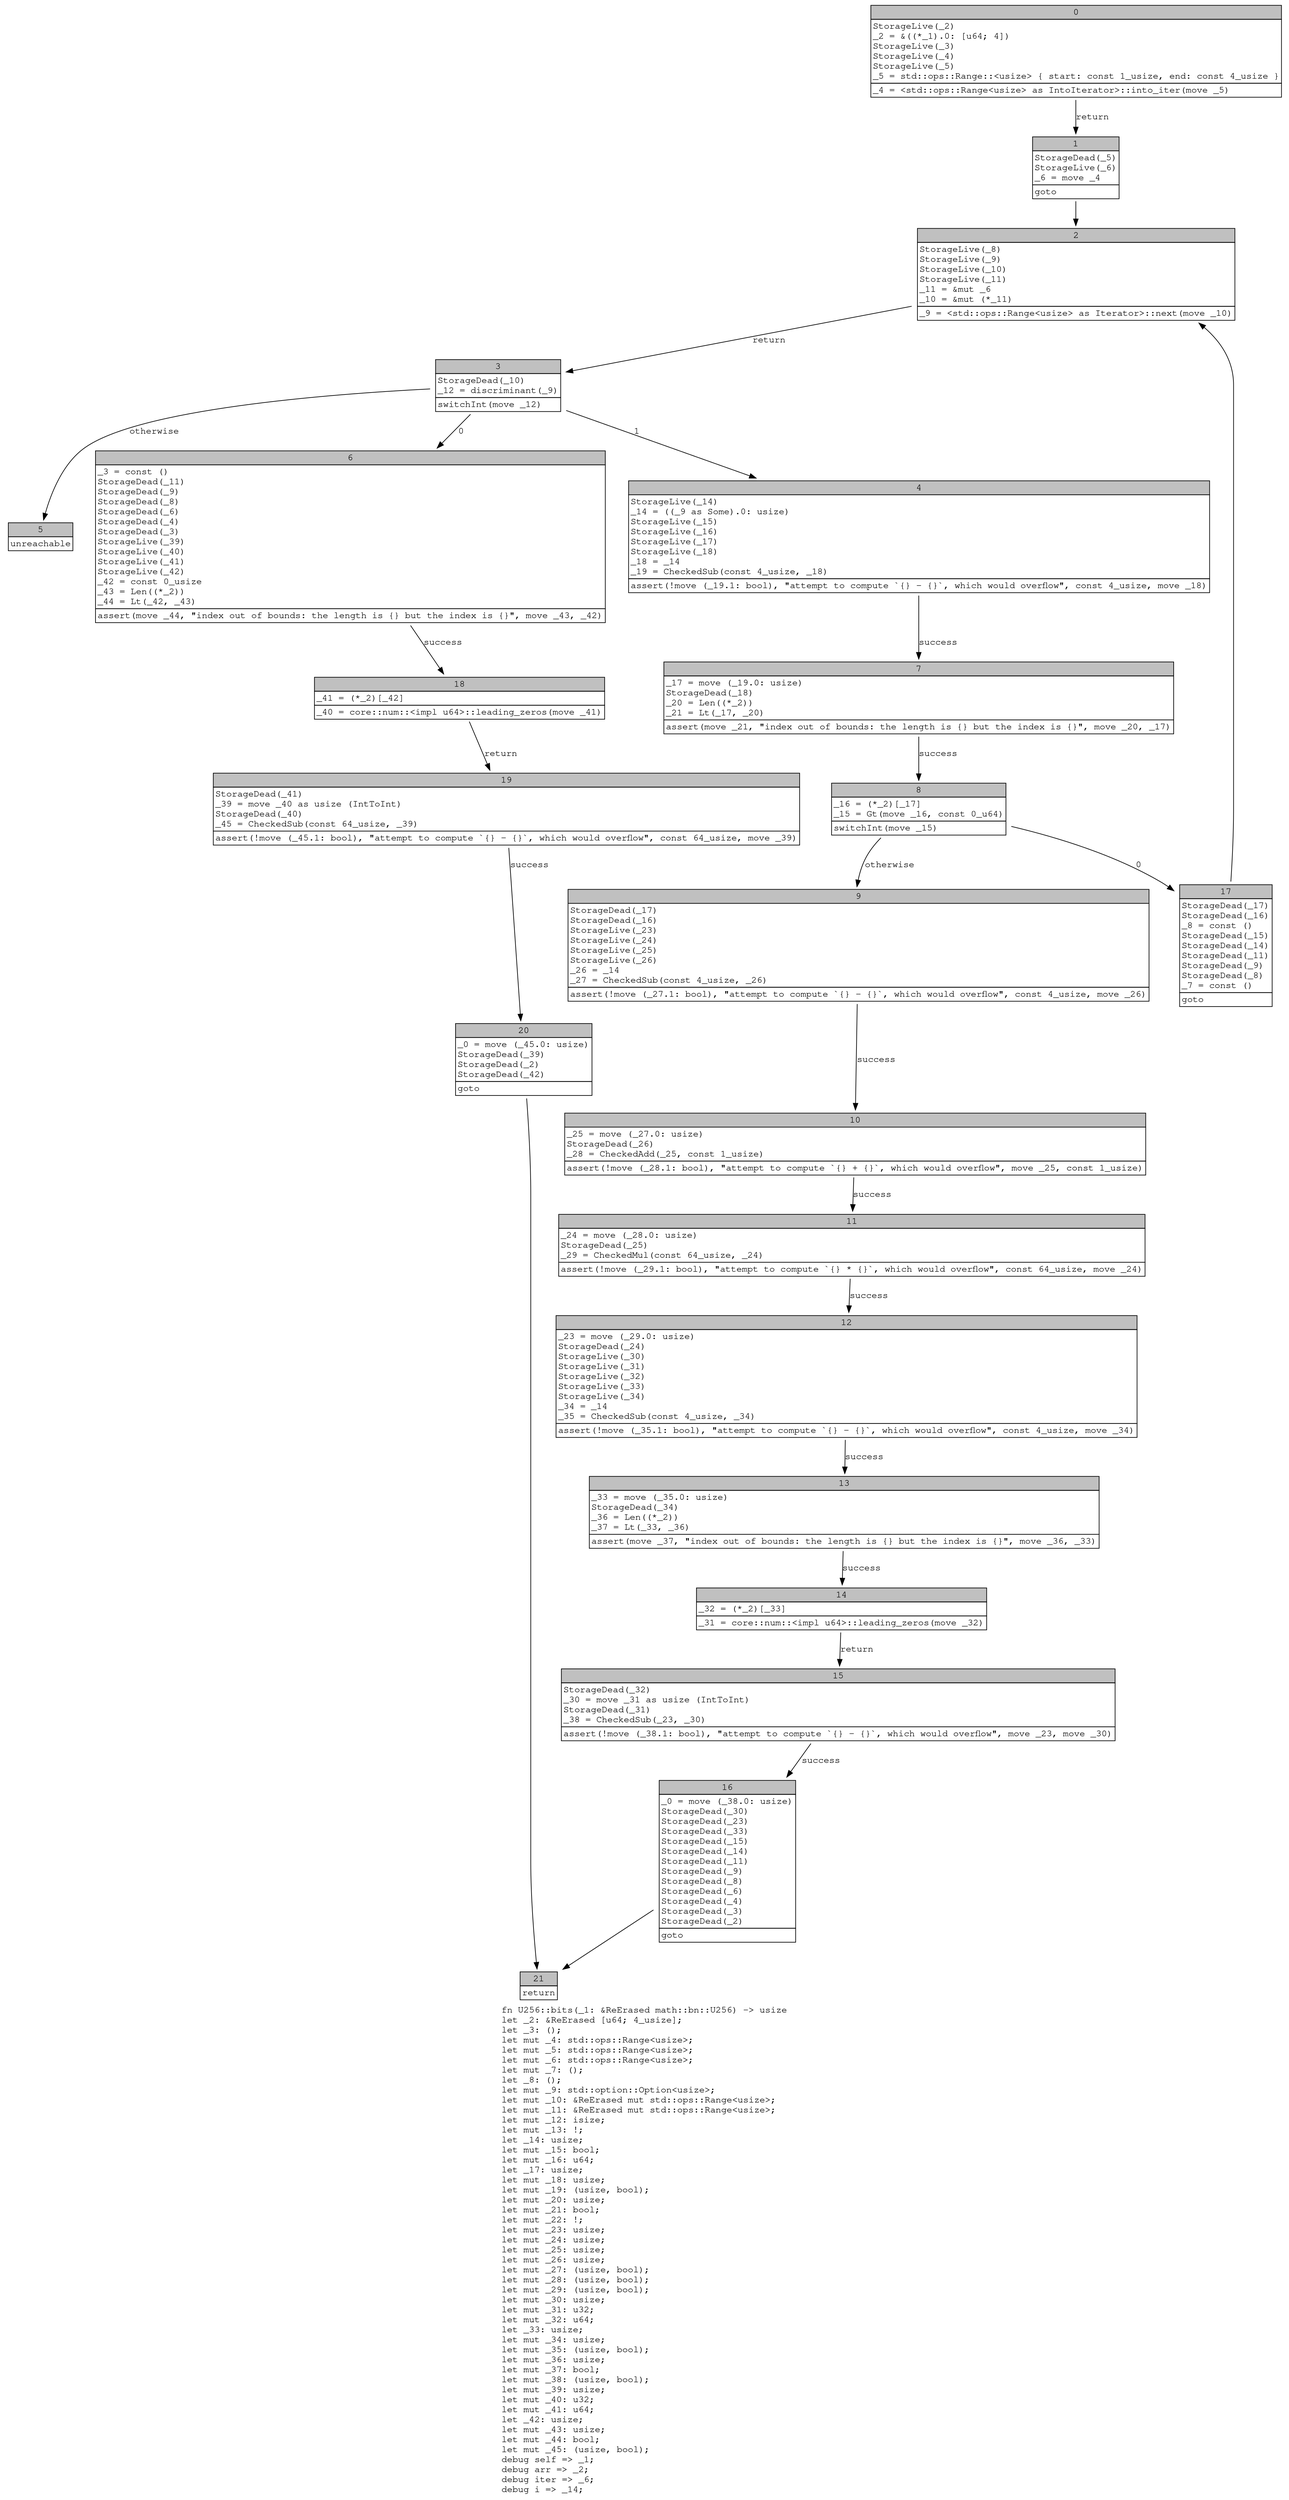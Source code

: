 digraph Mir_0_13966 {
    graph [fontname="Courier, monospace"];
    node [fontname="Courier, monospace"];
    edge [fontname="Courier, monospace"];
    label=<fn U256::bits(_1: &amp;ReErased math::bn::U256) -&gt; usize<br align="left"/>let _2: &amp;ReErased [u64; 4_usize];<br align="left"/>let _3: ();<br align="left"/>let mut _4: std::ops::Range&lt;usize&gt;;<br align="left"/>let mut _5: std::ops::Range&lt;usize&gt;;<br align="left"/>let mut _6: std::ops::Range&lt;usize&gt;;<br align="left"/>let mut _7: ();<br align="left"/>let _8: ();<br align="left"/>let mut _9: std::option::Option&lt;usize&gt;;<br align="left"/>let mut _10: &amp;ReErased mut std::ops::Range&lt;usize&gt;;<br align="left"/>let mut _11: &amp;ReErased mut std::ops::Range&lt;usize&gt;;<br align="left"/>let mut _12: isize;<br align="left"/>let mut _13: !;<br align="left"/>let _14: usize;<br align="left"/>let mut _15: bool;<br align="left"/>let mut _16: u64;<br align="left"/>let _17: usize;<br align="left"/>let mut _18: usize;<br align="left"/>let mut _19: (usize, bool);<br align="left"/>let mut _20: usize;<br align="left"/>let mut _21: bool;<br align="left"/>let mut _22: !;<br align="left"/>let mut _23: usize;<br align="left"/>let mut _24: usize;<br align="left"/>let mut _25: usize;<br align="left"/>let mut _26: usize;<br align="left"/>let mut _27: (usize, bool);<br align="left"/>let mut _28: (usize, bool);<br align="left"/>let mut _29: (usize, bool);<br align="left"/>let mut _30: usize;<br align="left"/>let mut _31: u32;<br align="left"/>let mut _32: u64;<br align="left"/>let _33: usize;<br align="left"/>let mut _34: usize;<br align="left"/>let mut _35: (usize, bool);<br align="left"/>let mut _36: usize;<br align="left"/>let mut _37: bool;<br align="left"/>let mut _38: (usize, bool);<br align="left"/>let mut _39: usize;<br align="left"/>let mut _40: u32;<br align="left"/>let mut _41: u64;<br align="left"/>let _42: usize;<br align="left"/>let mut _43: usize;<br align="left"/>let mut _44: bool;<br align="left"/>let mut _45: (usize, bool);<br align="left"/>debug self =&gt; _1;<br align="left"/>debug arr =&gt; _2;<br align="left"/>debug iter =&gt; _6;<br align="left"/>debug i =&gt; _14;<br align="left"/>>;
    bb0__0_13966 [shape="none", label=<<table border="0" cellborder="1" cellspacing="0"><tr><td bgcolor="gray" align="center" colspan="1">0</td></tr><tr><td align="left" balign="left">StorageLive(_2)<br/>_2 = &amp;((*_1).0: [u64; 4])<br/>StorageLive(_3)<br/>StorageLive(_4)<br/>StorageLive(_5)<br/>_5 = std::ops::Range::&lt;usize&gt; { start: const 1_usize, end: const 4_usize }<br/></td></tr><tr><td align="left">_4 = &lt;std::ops::Range&lt;usize&gt; as IntoIterator&gt;::into_iter(move _5)</td></tr></table>>];
    bb1__0_13966 [shape="none", label=<<table border="0" cellborder="1" cellspacing="0"><tr><td bgcolor="gray" align="center" colspan="1">1</td></tr><tr><td align="left" balign="left">StorageDead(_5)<br/>StorageLive(_6)<br/>_6 = move _4<br/></td></tr><tr><td align="left">goto</td></tr></table>>];
    bb2__0_13966 [shape="none", label=<<table border="0" cellborder="1" cellspacing="0"><tr><td bgcolor="gray" align="center" colspan="1">2</td></tr><tr><td align="left" balign="left">StorageLive(_8)<br/>StorageLive(_9)<br/>StorageLive(_10)<br/>StorageLive(_11)<br/>_11 = &amp;mut _6<br/>_10 = &amp;mut (*_11)<br/></td></tr><tr><td align="left">_9 = &lt;std::ops::Range&lt;usize&gt; as Iterator&gt;::next(move _10)</td></tr></table>>];
    bb3__0_13966 [shape="none", label=<<table border="0" cellborder="1" cellspacing="0"><tr><td bgcolor="gray" align="center" colspan="1">3</td></tr><tr><td align="left" balign="left">StorageDead(_10)<br/>_12 = discriminant(_9)<br/></td></tr><tr><td align="left">switchInt(move _12)</td></tr></table>>];
    bb4__0_13966 [shape="none", label=<<table border="0" cellborder="1" cellspacing="0"><tr><td bgcolor="gray" align="center" colspan="1">4</td></tr><tr><td align="left" balign="left">StorageLive(_14)<br/>_14 = ((_9 as Some).0: usize)<br/>StorageLive(_15)<br/>StorageLive(_16)<br/>StorageLive(_17)<br/>StorageLive(_18)<br/>_18 = _14<br/>_19 = CheckedSub(const 4_usize, _18)<br/></td></tr><tr><td align="left">assert(!move (_19.1: bool), &quot;attempt to compute `{} - {}`, which would overflow&quot;, const 4_usize, move _18)</td></tr></table>>];
    bb5__0_13966 [shape="none", label=<<table border="0" cellborder="1" cellspacing="0"><tr><td bgcolor="gray" align="center" colspan="1">5</td></tr><tr><td align="left">unreachable</td></tr></table>>];
    bb6__0_13966 [shape="none", label=<<table border="0" cellborder="1" cellspacing="0"><tr><td bgcolor="gray" align="center" colspan="1">6</td></tr><tr><td align="left" balign="left">_3 = const ()<br/>StorageDead(_11)<br/>StorageDead(_9)<br/>StorageDead(_8)<br/>StorageDead(_6)<br/>StorageDead(_4)<br/>StorageDead(_3)<br/>StorageLive(_39)<br/>StorageLive(_40)<br/>StorageLive(_41)<br/>StorageLive(_42)<br/>_42 = const 0_usize<br/>_43 = Len((*_2))<br/>_44 = Lt(_42, _43)<br/></td></tr><tr><td align="left">assert(move _44, &quot;index out of bounds: the length is {} but the index is {}&quot;, move _43, _42)</td></tr></table>>];
    bb7__0_13966 [shape="none", label=<<table border="0" cellborder="1" cellspacing="0"><tr><td bgcolor="gray" align="center" colspan="1">7</td></tr><tr><td align="left" balign="left">_17 = move (_19.0: usize)<br/>StorageDead(_18)<br/>_20 = Len((*_2))<br/>_21 = Lt(_17, _20)<br/></td></tr><tr><td align="left">assert(move _21, &quot;index out of bounds: the length is {} but the index is {}&quot;, move _20, _17)</td></tr></table>>];
    bb8__0_13966 [shape="none", label=<<table border="0" cellborder="1" cellspacing="0"><tr><td bgcolor="gray" align="center" colspan="1">8</td></tr><tr><td align="left" balign="left">_16 = (*_2)[_17]<br/>_15 = Gt(move _16, const 0_u64)<br/></td></tr><tr><td align="left">switchInt(move _15)</td></tr></table>>];
    bb9__0_13966 [shape="none", label=<<table border="0" cellborder="1" cellspacing="0"><tr><td bgcolor="gray" align="center" colspan="1">9</td></tr><tr><td align="left" balign="left">StorageDead(_17)<br/>StorageDead(_16)<br/>StorageLive(_23)<br/>StorageLive(_24)<br/>StorageLive(_25)<br/>StorageLive(_26)<br/>_26 = _14<br/>_27 = CheckedSub(const 4_usize, _26)<br/></td></tr><tr><td align="left">assert(!move (_27.1: bool), &quot;attempt to compute `{} - {}`, which would overflow&quot;, const 4_usize, move _26)</td></tr></table>>];
    bb10__0_13966 [shape="none", label=<<table border="0" cellborder="1" cellspacing="0"><tr><td bgcolor="gray" align="center" colspan="1">10</td></tr><tr><td align="left" balign="left">_25 = move (_27.0: usize)<br/>StorageDead(_26)<br/>_28 = CheckedAdd(_25, const 1_usize)<br/></td></tr><tr><td align="left">assert(!move (_28.1: bool), &quot;attempt to compute `{} + {}`, which would overflow&quot;, move _25, const 1_usize)</td></tr></table>>];
    bb11__0_13966 [shape="none", label=<<table border="0" cellborder="1" cellspacing="0"><tr><td bgcolor="gray" align="center" colspan="1">11</td></tr><tr><td align="left" balign="left">_24 = move (_28.0: usize)<br/>StorageDead(_25)<br/>_29 = CheckedMul(const 64_usize, _24)<br/></td></tr><tr><td align="left">assert(!move (_29.1: bool), &quot;attempt to compute `{} * {}`, which would overflow&quot;, const 64_usize, move _24)</td></tr></table>>];
    bb12__0_13966 [shape="none", label=<<table border="0" cellborder="1" cellspacing="0"><tr><td bgcolor="gray" align="center" colspan="1">12</td></tr><tr><td align="left" balign="left">_23 = move (_29.0: usize)<br/>StorageDead(_24)<br/>StorageLive(_30)<br/>StorageLive(_31)<br/>StorageLive(_32)<br/>StorageLive(_33)<br/>StorageLive(_34)<br/>_34 = _14<br/>_35 = CheckedSub(const 4_usize, _34)<br/></td></tr><tr><td align="left">assert(!move (_35.1: bool), &quot;attempt to compute `{} - {}`, which would overflow&quot;, const 4_usize, move _34)</td></tr></table>>];
    bb13__0_13966 [shape="none", label=<<table border="0" cellborder="1" cellspacing="0"><tr><td bgcolor="gray" align="center" colspan="1">13</td></tr><tr><td align="left" balign="left">_33 = move (_35.0: usize)<br/>StorageDead(_34)<br/>_36 = Len((*_2))<br/>_37 = Lt(_33, _36)<br/></td></tr><tr><td align="left">assert(move _37, &quot;index out of bounds: the length is {} but the index is {}&quot;, move _36, _33)</td></tr></table>>];
    bb14__0_13966 [shape="none", label=<<table border="0" cellborder="1" cellspacing="0"><tr><td bgcolor="gray" align="center" colspan="1">14</td></tr><tr><td align="left" balign="left">_32 = (*_2)[_33]<br/></td></tr><tr><td align="left">_31 = core::num::&lt;impl u64&gt;::leading_zeros(move _32)</td></tr></table>>];
    bb15__0_13966 [shape="none", label=<<table border="0" cellborder="1" cellspacing="0"><tr><td bgcolor="gray" align="center" colspan="1">15</td></tr><tr><td align="left" balign="left">StorageDead(_32)<br/>_30 = move _31 as usize (IntToInt)<br/>StorageDead(_31)<br/>_38 = CheckedSub(_23, _30)<br/></td></tr><tr><td align="left">assert(!move (_38.1: bool), &quot;attempt to compute `{} - {}`, which would overflow&quot;, move _23, move _30)</td></tr></table>>];
    bb16__0_13966 [shape="none", label=<<table border="0" cellborder="1" cellspacing="0"><tr><td bgcolor="gray" align="center" colspan="1">16</td></tr><tr><td align="left" balign="left">_0 = move (_38.0: usize)<br/>StorageDead(_30)<br/>StorageDead(_23)<br/>StorageDead(_33)<br/>StorageDead(_15)<br/>StorageDead(_14)<br/>StorageDead(_11)<br/>StorageDead(_9)<br/>StorageDead(_8)<br/>StorageDead(_6)<br/>StorageDead(_4)<br/>StorageDead(_3)<br/>StorageDead(_2)<br/></td></tr><tr><td align="left">goto</td></tr></table>>];
    bb17__0_13966 [shape="none", label=<<table border="0" cellborder="1" cellspacing="0"><tr><td bgcolor="gray" align="center" colspan="1">17</td></tr><tr><td align="left" balign="left">StorageDead(_17)<br/>StorageDead(_16)<br/>_8 = const ()<br/>StorageDead(_15)<br/>StorageDead(_14)<br/>StorageDead(_11)<br/>StorageDead(_9)<br/>StorageDead(_8)<br/>_7 = const ()<br/></td></tr><tr><td align="left">goto</td></tr></table>>];
    bb18__0_13966 [shape="none", label=<<table border="0" cellborder="1" cellspacing="0"><tr><td bgcolor="gray" align="center" colspan="1">18</td></tr><tr><td align="left" balign="left">_41 = (*_2)[_42]<br/></td></tr><tr><td align="left">_40 = core::num::&lt;impl u64&gt;::leading_zeros(move _41)</td></tr></table>>];
    bb19__0_13966 [shape="none", label=<<table border="0" cellborder="1" cellspacing="0"><tr><td bgcolor="gray" align="center" colspan="1">19</td></tr><tr><td align="left" balign="left">StorageDead(_41)<br/>_39 = move _40 as usize (IntToInt)<br/>StorageDead(_40)<br/>_45 = CheckedSub(const 64_usize, _39)<br/></td></tr><tr><td align="left">assert(!move (_45.1: bool), &quot;attempt to compute `{} - {}`, which would overflow&quot;, const 64_usize, move _39)</td></tr></table>>];
    bb20__0_13966 [shape="none", label=<<table border="0" cellborder="1" cellspacing="0"><tr><td bgcolor="gray" align="center" colspan="1">20</td></tr><tr><td align="left" balign="left">_0 = move (_45.0: usize)<br/>StorageDead(_39)<br/>StorageDead(_2)<br/>StorageDead(_42)<br/></td></tr><tr><td align="left">goto</td></tr></table>>];
    bb21__0_13966 [shape="none", label=<<table border="0" cellborder="1" cellspacing="0"><tr><td bgcolor="gray" align="center" colspan="1">21</td></tr><tr><td align="left">return</td></tr></table>>];
    bb0__0_13966 -> bb1__0_13966 [label="return"];
    bb1__0_13966 -> bb2__0_13966 [label=""];
    bb2__0_13966 -> bb3__0_13966 [label="return"];
    bb3__0_13966 -> bb6__0_13966 [label="0"];
    bb3__0_13966 -> bb4__0_13966 [label="1"];
    bb3__0_13966 -> bb5__0_13966 [label="otherwise"];
    bb4__0_13966 -> bb7__0_13966 [label="success"];
    bb6__0_13966 -> bb18__0_13966 [label="success"];
    bb7__0_13966 -> bb8__0_13966 [label="success"];
    bb8__0_13966 -> bb17__0_13966 [label="0"];
    bb8__0_13966 -> bb9__0_13966 [label="otherwise"];
    bb9__0_13966 -> bb10__0_13966 [label="success"];
    bb10__0_13966 -> bb11__0_13966 [label="success"];
    bb11__0_13966 -> bb12__0_13966 [label="success"];
    bb12__0_13966 -> bb13__0_13966 [label="success"];
    bb13__0_13966 -> bb14__0_13966 [label="success"];
    bb14__0_13966 -> bb15__0_13966 [label="return"];
    bb15__0_13966 -> bb16__0_13966 [label="success"];
    bb16__0_13966 -> bb21__0_13966 [label=""];
    bb17__0_13966 -> bb2__0_13966 [label=""];
    bb18__0_13966 -> bb19__0_13966 [label="return"];
    bb19__0_13966 -> bb20__0_13966 [label="success"];
    bb20__0_13966 -> bb21__0_13966 [label=""];
}
